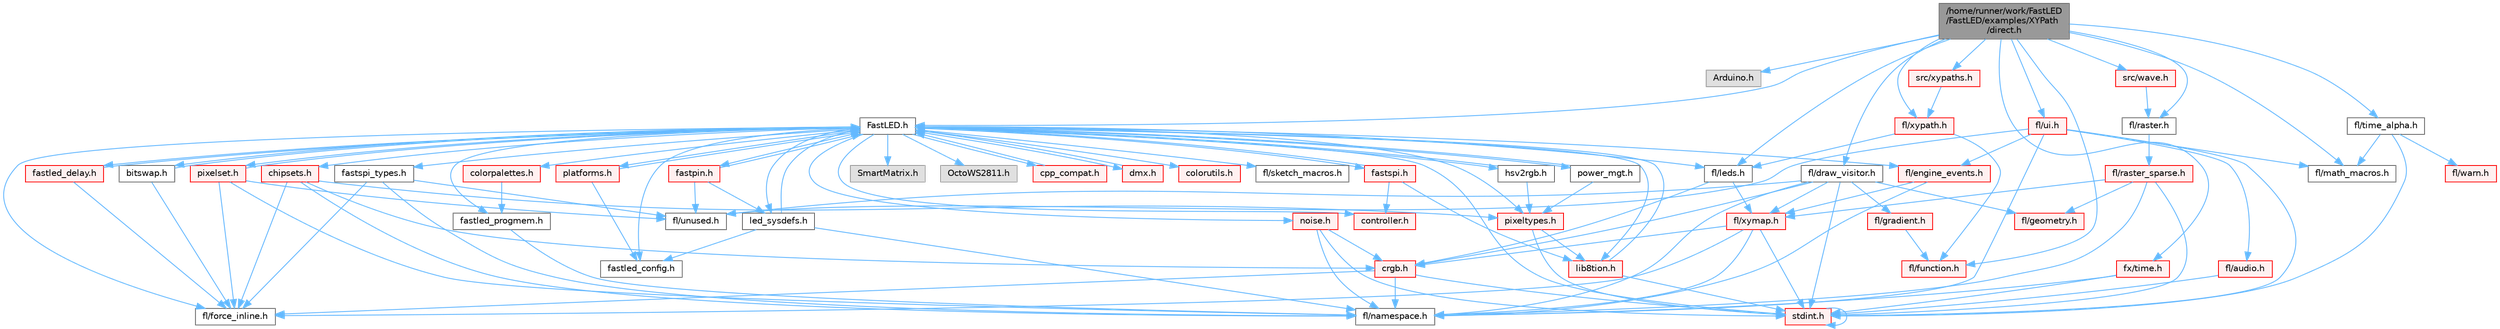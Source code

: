 digraph "/home/runner/work/FastLED/FastLED/examples/XYPath/direct.h"
{
 // INTERACTIVE_SVG=YES
 // LATEX_PDF_SIZE
  bgcolor="transparent";
  edge [fontname=Helvetica,fontsize=10,labelfontname=Helvetica,labelfontsize=10];
  node [fontname=Helvetica,fontsize=10,shape=box,height=0.2,width=0.4];
  Node1 [id="Node000001",label="/home/runner/work/FastLED\l/FastLED/examples/XYPath\l/direct.h",height=0.2,width=0.4,color="gray40", fillcolor="grey60", style="filled", fontcolor="black",tooltip=" "];
  Node1 -> Node2 [id="edge1_Node000001_Node000002",color="steelblue1",style="solid",tooltip=" "];
  Node2 [id="Node000002",label="Arduino.h",height=0.2,width=0.4,color="grey60", fillcolor="#E0E0E0", style="filled",tooltip=" "];
  Node1 -> Node3 [id="edge2_Node000001_Node000003",color="steelblue1",style="solid",tooltip=" "];
  Node3 [id="Node000003",label="FastLED.h",height=0.2,width=0.4,color="grey40", fillcolor="white", style="filled",URL="$db/d97/_fast_l_e_d_8h.html",tooltip="central include file for FastLED, defines the CFastLED class/object"];
  Node3 -> Node4 [id="edge3_Node000003_Node000004",color="steelblue1",style="solid",tooltip=" "];
  Node4 [id="Node000004",label="stdint.h",height=0.2,width=0.4,color="red", fillcolor="#FFF0F0", style="filled",URL="$df/dd8/stdint_8h.html",tooltip=" "];
  Node4 -> Node4 [id="edge4_Node000004_Node000004",color="steelblue1",style="solid",tooltip=" "];
  Node3 -> Node6 [id="edge5_Node000003_Node000006",color="steelblue1",style="solid",tooltip=" "];
  Node6 [id="Node000006",label="SmartMatrix.h",height=0.2,width=0.4,color="grey60", fillcolor="#E0E0E0", style="filled",tooltip=" "];
  Node3 -> Node7 [id="edge6_Node000003_Node000007",color="steelblue1",style="solid",tooltip=" "];
  Node7 [id="Node000007",label="OctoWS2811.h",height=0.2,width=0.4,color="grey60", fillcolor="#E0E0E0", style="filled",tooltip=" "];
  Node3 -> Node8 [id="edge7_Node000003_Node000008",color="steelblue1",style="solid",tooltip=" "];
  Node8 [id="Node000008",label="fl/force_inline.h",height=0.2,width=0.4,color="grey40", fillcolor="white", style="filled",URL="$d4/d64/force__inline_8h.html",tooltip=" "];
  Node3 -> Node9 [id="edge8_Node000003_Node000009",color="steelblue1",style="solid",tooltip=" "];
  Node9 [id="Node000009",label="cpp_compat.h",height=0.2,width=0.4,color="red", fillcolor="#FFF0F0", style="filled",URL="$d9/d13/cpp__compat_8h.html",tooltip="Compatibility functions based on C++ version."];
  Node9 -> Node3 [id="edge9_Node000009_Node000003",color="steelblue1",style="solid",tooltip=" "];
  Node3 -> Node11 [id="edge10_Node000003_Node000011",color="steelblue1",style="solid",tooltip=" "];
  Node11 [id="Node000011",label="fastled_config.h",height=0.2,width=0.4,color="grey40", fillcolor="white", style="filled",URL="$d5/d11/fastled__config_8h.html",tooltip="Contains definitions that can be used to configure FastLED at compile time."];
  Node3 -> Node12 [id="edge11_Node000003_Node000012",color="steelblue1",style="solid",tooltip=" "];
  Node12 [id="Node000012",label="led_sysdefs.h",height=0.2,width=0.4,color="grey40", fillcolor="white", style="filled",URL="$d9/d3e/led__sysdefs_8h.html",tooltip="Determines which platform system definitions to include."];
  Node12 -> Node3 [id="edge12_Node000012_Node000003",color="steelblue1",style="solid",tooltip=" "];
  Node12 -> Node11 [id="edge13_Node000012_Node000011",color="steelblue1",style="solid",tooltip=" "];
  Node12 -> Node13 [id="edge14_Node000012_Node000013",color="steelblue1",style="solid",tooltip=" "];
  Node13 [id="Node000013",label="fl/namespace.h",height=0.2,width=0.4,color="grey40", fillcolor="white", style="filled",URL="$df/d2a/namespace_8h.html",tooltip="Implements the FastLED namespace macros."];
  Node3 -> Node14 [id="edge15_Node000003_Node000014",color="steelblue1",style="solid",tooltip=" "];
  Node14 [id="Node000014",label="fastled_delay.h",height=0.2,width=0.4,color="red", fillcolor="#FFF0F0", style="filled",URL="$d0/da8/fastled__delay_8h.html",tooltip="Utility functions and classes for managing delay cycles."];
  Node14 -> Node3 [id="edge16_Node000014_Node000003",color="steelblue1",style="solid",tooltip=" "];
  Node14 -> Node8 [id="edge17_Node000014_Node000008",color="steelblue1",style="solid",tooltip=" "];
  Node3 -> Node16 [id="edge18_Node000003_Node000016",color="steelblue1",style="solid",tooltip=" "];
  Node16 [id="Node000016",label="bitswap.h",height=0.2,width=0.4,color="grey40", fillcolor="white", style="filled",URL="$de/ded/bitswap_8h.html",tooltip="Functions for doing a rotation of bits/bytes used by parallel output."];
  Node16 -> Node3 [id="edge19_Node000016_Node000003",color="steelblue1",style="solid",tooltip=" "];
  Node16 -> Node8 [id="edge20_Node000016_Node000008",color="steelblue1",style="solid",tooltip=" "];
  Node3 -> Node17 [id="edge21_Node000003_Node000017",color="steelblue1",style="solid",tooltip=" "];
  Node17 [id="Node000017",label="controller.h",height=0.2,width=0.4,color="red", fillcolor="#FFF0F0", style="filled",URL="$d2/dd9/controller_8h.html",tooltip="deprecated: base definitions used by led controllers for writing out led data"];
  Node3 -> Node71 [id="edge22_Node000003_Node000071",color="steelblue1",style="solid",tooltip=" "];
  Node71 [id="Node000071",label="fastpin.h",height=0.2,width=0.4,color="red", fillcolor="#FFF0F0", style="filled",URL="$db/d65/fastpin_8h.html",tooltip="Class base definitions for defining fast pin access."];
  Node71 -> Node3 [id="edge23_Node000071_Node000003",color="steelblue1",style="solid",tooltip=" "];
  Node71 -> Node12 [id="edge24_Node000071_Node000012",color="steelblue1",style="solid",tooltip=" "];
  Node71 -> Node38 [id="edge25_Node000071_Node000038",color="steelblue1",style="solid",tooltip=" "];
  Node38 [id="Node000038",label="fl/unused.h",height=0.2,width=0.4,color="grey40", fillcolor="white", style="filled",URL="$d8/d4b/unused_8h.html",tooltip=" "];
  Node3 -> Node72 [id="edge26_Node000003_Node000072",color="steelblue1",style="solid",tooltip=" "];
  Node72 [id="Node000072",label="fastspi_types.h",height=0.2,width=0.4,color="grey40", fillcolor="white", style="filled",URL="$d2/ddb/fastspi__types_8h.html",tooltip="Data types and constants used by SPI interfaces."];
  Node72 -> Node8 [id="edge27_Node000072_Node000008",color="steelblue1",style="solid",tooltip=" "];
  Node72 -> Node13 [id="edge28_Node000072_Node000013",color="steelblue1",style="solid",tooltip=" "];
  Node72 -> Node38 [id="edge29_Node000072_Node000038",color="steelblue1",style="solid",tooltip=" "];
  Node3 -> Node73 [id="edge30_Node000003_Node000073",color="steelblue1",style="solid",tooltip=" "];
  Node73 [id="Node000073",label="dmx.h",height=0.2,width=0.4,color="red", fillcolor="#FFF0F0", style="filled",URL="$d3/de1/dmx_8h.html",tooltip="Defines the DMX512-based LED controllers."];
  Node73 -> Node3 [id="edge31_Node000073_Node000003",color="steelblue1",style="solid",tooltip=" "];
  Node3 -> Node76 [id="edge32_Node000003_Node000076",color="steelblue1",style="solid",tooltip=" "];
  Node76 [id="Node000076",label="platforms.h",height=0.2,width=0.4,color="red", fillcolor="#FFF0F0", style="filled",URL="$da/dc9/platforms_8h.html",tooltip="Determines which platforms headers to include."];
  Node76 -> Node3 [id="edge33_Node000076_Node000003",color="steelblue1",style="solid",tooltip=" "];
  Node76 -> Node11 [id="edge34_Node000076_Node000011",color="steelblue1",style="solid",tooltip=" "];
  Node3 -> Node78 [id="edge35_Node000003_Node000078",color="steelblue1",style="solid",tooltip=" "];
  Node78 [id="Node000078",label="fastled_progmem.h",height=0.2,width=0.4,color="grey40", fillcolor="white", style="filled",URL="$df/dab/fastled__progmem_8h.html",tooltip="Wrapper definitions to allow seamless use of PROGMEM in environments that have it."];
  Node78 -> Node13 [id="edge36_Node000078_Node000013",color="steelblue1",style="solid",tooltip=" "];
  Node3 -> Node20 [id="edge37_Node000003_Node000020",color="steelblue1",style="solid",tooltip=" "];
  Node20 [id="Node000020",label="lib8tion.h",height=0.2,width=0.4,color="red", fillcolor="#FFF0F0", style="filled",URL="$df/da5/lib8tion_8h.html",tooltip="Fast, efficient 8-bit math functions specifically designed for high-performance LED programming."];
  Node20 -> Node3 [id="edge38_Node000020_Node000003",color="steelblue1",style="solid",tooltip=" "];
  Node20 -> Node4 [id="edge39_Node000020_Node000004",color="steelblue1",style="solid",tooltip=" "];
  Node3 -> Node19 [id="edge40_Node000003_Node000019",color="steelblue1",style="solid",tooltip=" "];
  Node19 [id="Node000019",label="pixeltypes.h",height=0.2,width=0.4,color="red", fillcolor="#FFF0F0", style="filled",URL="$d2/dba/pixeltypes_8h.html",tooltip="Includes defintions for RGB and HSV pixels."];
  Node19 -> Node4 [id="edge41_Node000019_Node000004",color="steelblue1",style="solid",tooltip=" "];
  Node19 -> Node20 [id="edge42_Node000019_Node000020",color="steelblue1",style="solid",tooltip=" "];
  Node3 -> Node79 [id="edge43_Node000003_Node000079",color="steelblue1",style="solid",tooltip=" "];
  Node79 [id="Node000079",label="hsv2rgb.h",height=0.2,width=0.4,color="grey40", fillcolor="white", style="filled",URL="$de/d9a/hsv2rgb_8h.html",tooltip="Functions to convert from the HSV colorspace to the RGB colorspace."];
  Node79 -> Node3 [id="edge44_Node000079_Node000003",color="steelblue1",style="solid",tooltip=" "];
  Node79 -> Node19 [id="edge45_Node000079_Node000019",color="steelblue1",style="solid",tooltip=" "];
  Node3 -> Node80 [id="edge46_Node000003_Node000080",color="steelblue1",style="solid",tooltip=" "];
  Node80 [id="Node000080",label="colorutils.h",height=0.2,width=0.4,color="red", fillcolor="#FFF0F0", style="filled",URL="$d1/dfb/colorutils_8h.html",tooltip=" "];
  Node3 -> Node85 [id="edge47_Node000003_Node000085",color="steelblue1",style="solid",tooltip=" "];
  Node85 [id="Node000085",label="pixelset.h",height=0.2,width=0.4,color="red", fillcolor="#FFF0F0", style="filled",URL="$d4/d46/pixelset_8h.html",tooltip="Declares classes for managing logical groups of LEDs."];
  Node85 -> Node8 [id="edge48_Node000085_Node000008",color="steelblue1",style="solid",tooltip=" "];
  Node85 -> Node13 [id="edge49_Node000085_Node000013",color="steelblue1",style="solid",tooltip=" "];
  Node85 -> Node38 [id="edge50_Node000085_Node000038",color="steelblue1",style="solid",tooltip=" "];
  Node85 -> Node3 [id="edge51_Node000085_Node000003",color="steelblue1",style="solid",tooltip=" "];
  Node3 -> Node86 [id="edge52_Node000003_Node000086",color="steelblue1",style="solid",tooltip=" "];
  Node86 [id="Node000086",label="colorpalettes.h",height=0.2,width=0.4,color="red", fillcolor="#FFF0F0", style="filled",URL="$dc/dcc/colorpalettes_8h.html",tooltip="Declarations for the predefined color palettes supplied by FastLED."];
  Node86 -> Node78 [id="edge53_Node000086_Node000078",color="steelblue1",style="solid",tooltip=" "];
  Node3 -> Node87 [id="edge54_Node000003_Node000087",color="steelblue1",style="solid",tooltip=" "];
  Node87 [id="Node000087",label="noise.h",height=0.2,width=0.4,color="red", fillcolor="#FFF0F0", style="filled",URL="$d1/d31/noise_8h.html",tooltip="Functions to generate and fill arrays with noise."];
  Node87 -> Node4 [id="edge55_Node000087_Node000004",color="steelblue1",style="solid",tooltip=" "];
  Node87 -> Node46 [id="edge56_Node000087_Node000046",color="steelblue1",style="solid",tooltip=" "];
  Node46 [id="Node000046",label="crgb.h",height=0.2,width=0.4,color="red", fillcolor="#FFF0F0", style="filled",URL="$db/dd1/crgb_8h.html",tooltip="Defines the red, green, and blue (RGB) pixel struct."];
  Node46 -> Node4 [id="edge57_Node000046_Node000004",color="steelblue1",style="solid",tooltip=" "];
  Node46 -> Node13 [id="edge58_Node000046_Node000013",color="steelblue1",style="solid",tooltip=" "];
  Node46 -> Node8 [id="edge59_Node000046_Node000008",color="steelblue1",style="solid",tooltip=" "];
  Node87 -> Node13 [id="edge60_Node000087_Node000013",color="steelblue1",style="solid",tooltip=" "];
  Node3 -> Node88 [id="edge61_Node000003_Node000088",color="steelblue1",style="solid",tooltip=" "];
  Node88 [id="Node000088",label="power_mgt.h",height=0.2,width=0.4,color="grey40", fillcolor="white", style="filled",URL="$dc/d5b/power__mgt_8h.html",tooltip="Functions to limit the power used by FastLED."];
  Node88 -> Node3 [id="edge62_Node000088_Node000003",color="steelblue1",style="solid",tooltip=" "];
  Node88 -> Node19 [id="edge63_Node000088_Node000019",color="steelblue1",style="solid",tooltip=" "];
  Node3 -> Node89 [id="edge64_Node000003_Node000089",color="steelblue1",style="solid",tooltip=" "];
  Node89 [id="Node000089",label="fastspi.h",height=0.2,width=0.4,color="red", fillcolor="#FFF0F0", style="filled",URL="$d6/ddc/fastspi_8h.html",tooltip="Serial peripheral interface (SPI) definitions per platform."];
  Node89 -> Node3 [id="edge65_Node000089_Node000003",color="steelblue1",style="solid",tooltip=" "];
  Node89 -> Node17 [id="edge66_Node000089_Node000017",color="steelblue1",style="solid",tooltip=" "];
  Node89 -> Node20 [id="edge67_Node000089_Node000020",color="steelblue1",style="solid",tooltip=" "];
  Node3 -> Node91 [id="edge68_Node000003_Node000091",color="steelblue1",style="solid",tooltip=" "];
  Node91 [id="Node000091",label="chipsets.h",height=0.2,width=0.4,color="red", fillcolor="#FFF0F0", style="filled",URL="$db/d66/chipsets_8h.html",tooltip="Contains the bulk of the definitions for the various LED chipsets supported."];
  Node91 -> Node19 [id="edge69_Node000091_Node000019",color="steelblue1",style="solid",tooltip=" "];
  Node91 -> Node8 [id="edge70_Node000091_Node000008",color="steelblue1",style="solid",tooltip=" "];
  Node91 -> Node46 [id="edge71_Node000091_Node000046",color="steelblue1",style="solid",tooltip=" "];
  Node91 -> Node13 [id="edge72_Node000091_Node000013",color="steelblue1",style="solid",tooltip=" "];
  Node3 -> Node60 [id="edge73_Node000003_Node000060",color="steelblue1",style="solid",tooltip=" "];
  Node60 [id="Node000060",label="fl/engine_events.h",height=0.2,width=0.4,color="red", fillcolor="#FFF0F0", style="filled",URL="$db/dc0/engine__events_8h.html",tooltip=" "];
  Node60 -> Node13 [id="edge74_Node000060_Node000013",color="steelblue1",style="solid",tooltip=" "];
  Node60 -> Node68 [id="edge75_Node000060_Node000068",color="steelblue1",style="solid",tooltip=" "];
  Node68 [id="Node000068",label="fl/xymap.h",height=0.2,width=0.4,color="red", fillcolor="#FFF0F0", style="filled",URL="$da/d61/xymap_8h.html",tooltip=" "];
  Node68 -> Node4 [id="edge76_Node000068_Node000004",color="steelblue1",style="solid",tooltip=" "];
  Node68 -> Node46 [id="edge77_Node000068_Node000046",color="steelblue1",style="solid",tooltip=" "];
  Node68 -> Node8 [id="edge78_Node000068_Node000008",color="steelblue1",style="solid",tooltip=" "];
  Node68 -> Node13 [id="edge79_Node000068_Node000013",color="steelblue1",style="solid",tooltip=" "];
  Node3 -> Node92 [id="edge80_Node000003_Node000092",color="steelblue1",style="solid",tooltip=" "];
  Node92 [id="Node000092",label="fl/leds.h",height=0.2,width=0.4,color="grey40", fillcolor="white", style="filled",URL="$da/d78/leds_8h.html",tooltip=" "];
  Node92 -> Node46 [id="edge81_Node000092_Node000046",color="steelblue1",style="solid",tooltip=" "];
  Node92 -> Node68 [id="edge82_Node000092_Node000068",color="steelblue1",style="solid",tooltip=" "];
  Node3 -> Node93 [id="edge83_Node000003_Node000093",color="steelblue1",style="solid",tooltip=" "];
  Node93 [id="Node000093",label="fl/sketch_macros.h",height=0.2,width=0.4,color="grey40", fillcolor="white", style="filled",URL="$d1/dbc/sketch__macros_8h.html",tooltip=" "];
  Node1 -> Node94 [id="edge84_Node000001_Node000094",color="steelblue1",style="solid",tooltip=" "];
  Node94 [id="Node000094",label="fl/draw_visitor.h",height=0.2,width=0.4,color="grey40", fillcolor="white", style="filled",URL="$d0/d4f/draw__visitor_8h.html",tooltip=" "];
  Node94 -> Node4 [id="edge85_Node000094_Node000004",color="steelblue1",style="solid",tooltip=" "];
  Node94 -> Node46 [id="edge86_Node000094_Node000046",color="steelblue1",style="solid",tooltip=" "];
  Node94 -> Node27 [id="edge87_Node000094_Node000027",color="steelblue1",style="solid",tooltip=" "];
  Node27 [id="Node000027",label="fl/geometry.h",height=0.2,width=0.4,color="red", fillcolor="#FFF0F0", style="filled",URL="$d4/d67/geometry_8h.html",tooltip=" "];
  Node94 -> Node95 [id="edge88_Node000094_Node000095",color="steelblue1",style="solid",tooltip=" "];
  Node95 [id="Node000095",label="fl/gradient.h",height=0.2,width=0.4,color="red", fillcolor="#FFF0F0", style="filled",URL="$db/dfe/gradient_8h.html",tooltip=" "];
  Node95 -> Node96 [id="edge89_Node000095_Node000096",color="steelblue1",style="solid",tooltip=" "];
  Node96 [id="Node000096",label="fl/function.h",height=0.2,width=0.4,color="red", fillcolor="#FFF0F0", style="filled",URL="$dd/d67/function_8h.html",tooltip=" "];
  Node94 -> Node13 [id="edge90_Node000094_Node000013",color="steelblue1",style="solid",tooltip=" "];
  Node94 -> Node38 [id="edge91_Node000094_Node000038",color="steelblue1",style="solid",tooltip=" "];
  Node94 -> Node68 [id="edge92_Node000094_Node000068",color="steelblue1",style="solid",tooltip=" "];
  Node1 -> Node31 [id="edge93_Node000001_Node000031",color="steelblue1",style="solid",tooltip=" "];
  Node31 [id="Node000031",label="fl/math_macros.h",height=0.2,width=0.4,color="grey40", fillcolor="white", style="filled",URL="$d8/db8/math__macros_8h.html",tooltip=" "];
  Node1 -> Node99 [id="edge94_Node000001_Node000099",color="steelblue1",style="solid",tooltip=" "];
  Node99 [id="Node000099",label="fl/raster.h",height=0.2,width=0.4,color="grey40", fillcolor="white", style="filled",URL="$d1/d1e/raster_8h.html",tooltip=" "];
  Node99 -> Node100 [id="edge95_Node000099_Node000100",color="steelblue1",style="solid",tooltip=" "];
  Node100 [id="Node000100",label="fl/raster_sparse.h",height=0.2,width=0.4,color="red", fillcolor="#FFF0F0", style="filled",URL="$d4/df9/raster__sparse_8h.html",tooltip=" "];
  Node100 -> Node4 [id="edge96_Node000100_Node000004",color="steelblue1",style="solid",tooltip=" "];
  Node100 -> Node27 [id="edge97_Node000100_Node000027",color="steelblue1",style="solid",tooltip=" "];
  Node100 -> Node13 [id="edge98_Node000100_Node000013",color="steelblue1",style="solid",tooltip=" "];
  Node100 -> Node68 [id="edge99_Node000100_Node000068",color="steelblue1",style="solid",tooltip=" "];
  Node1 -> Node111 [id="edge100_Node000001_Node000111",color="steelblue1",style="solid",tooltip=" "];
  Node111 [id="Node000111",label="fl/time_alpha.h",height=0.2,width=0.4,color="grey40", fillcolor="white", style="filled",URL="$d0/d87/time__alpha_8h.html",tooltip=" "];
  Node111 -> Node4 [id="edge101_Node000111_Node000004",color="steelblue1",style="solid",tooltip=" "];
  Node111 -> Node31 [id="edge102_Node000111_Node000031",color="steelblue1",style="solid",tooltip=" "];
  Node111 -> Node107 [id="edge103_Node000111_Node000107",color="steelblue1",style="solid",tooltip=" "];
  Node107 [id="Node000107",label="fl/warn.h",height=0.2,width=0.4,color="red", fillcolor="#FFF0F0", style="filled",URL="$de/d77/warn_8h.html",tooltip=" "];
  Node1 -> Node112 [id="edge104_Node000001_Node000112",color="steelblue1",style="solid",tooltip=" "];
  Node112 [id="Node000112",label="fl/ui.h",height=0.2,width=0.4,color="red", fillcolor="#FFF0F0", style="filled",URL="$d9/d3b/ui_8h.html",tooltip=" "];
  Node112 -> Node4 [id="edge105_Node000112_Node000004",color="steelblue1",style="solid",tooltip=" "];
  Node112 -> Node113 [id="edge106_Node000112_Node000113",color="steelblue1",style="solid",tooltip=" "];
  Node113 [id="Node000113",label="fl/audio.h",height=0.2,width=0.4,color="red", fillcolor="#FFF0F0", style="filled",URL="$da/d09/audio_8h.html",tooltip=" "];
  Node113 -> Node4 [id="edge107_Node000113_Node000004",color="steelblue1",style="solid",tooltip=" "];
  Node112 -> Node60 [id="edge108_Node000112_Node000060",color="steelblue1",style="solid",tooltip=" "];
  Node112 -> Node31 [id="edge109_Node000112_Node000031",color="steelblue1",style="solid",tooltip=" "];
  Node112 -> Node13 [id="edge110_Node000112_Node000013",color="steelblue1",style="solid",tooltip=" "];
  Node112 -> Node38 [id="edge111_Node000112_Node000038",color="steelblue1",style="solid",tooltip=" "];
  Node1 -> Node120 [id="edge112_Node000001_Node000120",color="steelblue1",style="solid",tooltip=" "];
  Node120 [id="Node000120",label="fl/xypath.h",height=0.2,width=0.4,color="red", fillcolor="#FFF0F0", style="filled",URL="$d5/df2/xypath_8h.html",tooltip=" "];
  Node120 -> Node96 [id="edge113_Node000120_Node000096",color="steelblue1",style="solid",tooltip=" "];
  Node120 -> Node92 [id="edge114_Node000120_Node000092",color="steelblue1",style="solid",tooltip=" "];
  Node1 -> Node123 [id="edge115_Node000001_Node000123",color="steelblue1",style="solid",tooltip=" "];
  Node123 [id="Node000123",label="fx/time.h",height=0.2,width=0.4,color="red", fillcolor="#FFF0F0", style="filled",URL="$de/df7/time_8h.html",tooltip=" "];
  Node123 -> Node4 [id="edge116_Node000123_Node000004",color="steelblue1",style="solid",tooltip=" "];
  Node123 -> Node13 [id="edge117_Node000123_Node000013",color="steelblue1",style="solid",tooltip=" "];
  Node1 -> Node92 [id="edge118_Node000001_Node000092",color="steelblue1",style="solid",tooltip=" "];
  Node1 -> Node124 [id="edge119_Node000001_Node000124",color="steelblue1",style="solid",tooltip=" "];
  Node124 [id="Node000124",label="src/xypaths.h",height=0.2,width=0.4,color="red", fillcolor="#FFF0F0", style="filled",URL="$d7/d5e/_x_y_path_2src_2xypaths_8h.html",tooltip=" "];
  Node124 -> Node120 [id="edge120_Node000124_Node000120",color="steelblue1",style="solid",tooltip=" "];
  Node1 -> Node125 [id="edge121_Node000001_Node000125",color="steelblue1",style="solid",tooltip=" "];
  Node125 [id="Node000125",label="src/wave.h",height=0.2,width=0.4,color="red", fillcolor="#FFF0F0", style="filled",URL="$db/dd3/examples_2_x_y_path_2src_2wave_8h.html",tooltip=" "];
  Node125 -> Node99 [id="edge122_Node000125_Node000099",color="steelblue1",style="solid",tooltip=" "];
  Node1 -> Node96 [id="edge123_Node000001_Node000096",color="steelblue1",style="solid",tooltip=" "];
}
